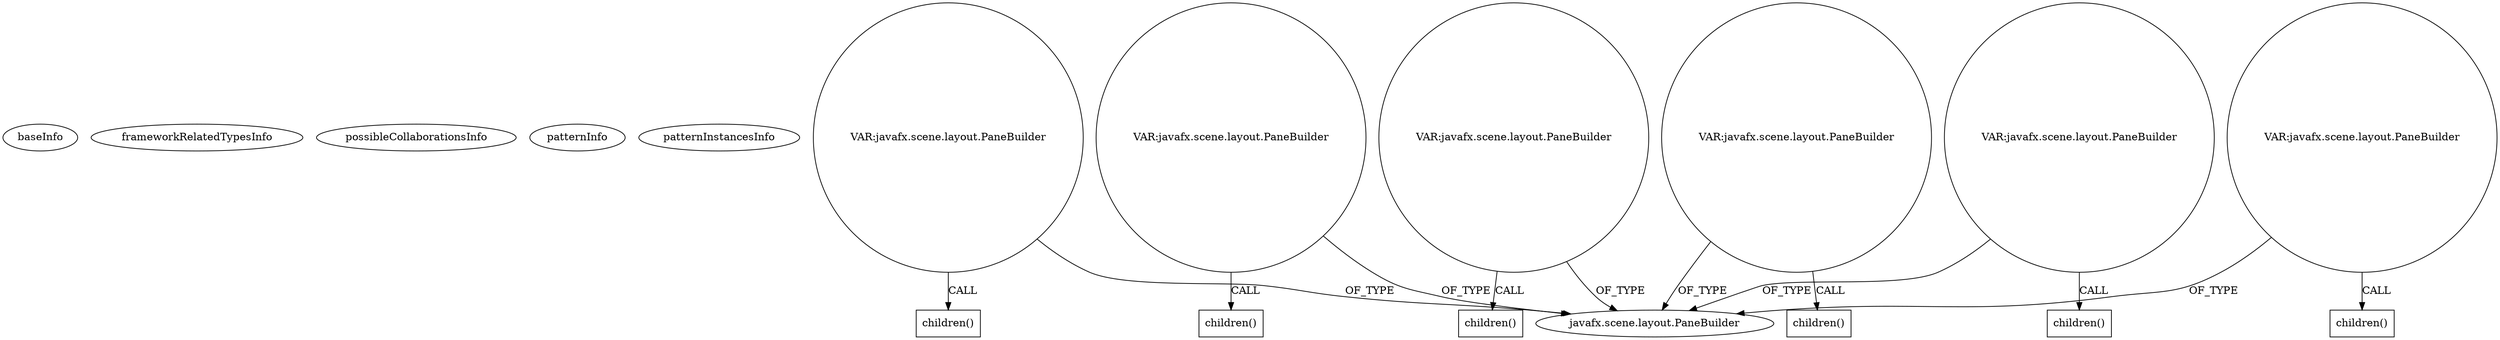 digraph {
baseInfo[graphId=2830,category="pattern",isAnonymous=false,possibleRelation=false]
frameworkRelatedTypesInfo[]
possibleCollaborationsInfo[]
patternInfo[frequency=2.0,patternRootClient=null]
patternInstancesInfo[0="yorlov-VirtualPointer~/yorlov-VirtualPointer/VirtualPointer-master/src/com/blogspot/captain1653/options/OptionsStage.java~OptionsStage~4889",1="SaiPradeepDandem-javafx2-gradient-builder~/SaiPradeepDandem-javafx2-gradient-builder/javafx2-gradient-builder-master/src/main/java/com/javafx/gradientbuilder/application/LinearSettingsLayout.java~LinearSettingsLayout~1172"]
38[label="javafx.scene.layout.PaneBuilder",vertexType="FRAMEWORK_CLASS_TYPE",isFrameworkType=false]
90[label="VAR:javafx.scene.layout.PaneBuilder",vertexType="VARIABLE_EXPRESION",isFrameworkType=false,shape=circle]
231[label="VAR:javafx.scene.layout.PaneBuilder",vertexType="VARIABLE_EXPRESION",isFrameworkType=false,shape=circle]
201[label="VAR:javafx.scene.layout.PaneBuilder",vertexType="VARIABLE_EXPRESION",isFrameworkType=false,shape=circle]
187[label="VAR:javafx.scene.layout.PaneBuilder",vertexType="VARIABLE_EXPRESION",isFrameworkType=false,shape=circle]
116[label="VAR:javafx.scene.layout.PaneBuilder",vertexType="VARIABLE_EXPRESION",isFrameworkType=false,shape=circle]
36[label="VAR:javafx.scene.layout.PaneBuilder",vertexType="VARIABLE_EXPRESION",isFrameworkType=false,shape=circle]
91[label="children()",vertexType="INSIDE_CALL",isFrameworkType=false,shape=box]
232[label="children()",vertexType="INSIDE_CALL",isFrameworkType=false,shape=box]
37[label="children()",vertexType="INSIDE_CALL",isFrameworkType=false,shape=box]
202[label="children()",vertexType="INSIDE_CALL",isFrameworkType=false,shape=box]
117[label="children()",vertexType="INSIDE_CALL",isFrameworkType=false,shape=box]
188[label="children()",vertexType="INSIDE_CALL",isFrameworkType=false,shape=box]
187->38[label="OF_TYPE"]
231->38[label="OF_TYPE"]
231->232[label="CALL"]
201->38[label="OF_TYPE"]
90->38[label="OF_TYPE"]
116->38[label="OF_TYPE"]
90->91[label="CALL"]
201->202[label="CALL"]
36->38[label="OF_TYPE"]
36->37[label="CALL"]
187->188[label="CALL"]
116->117[label="CALL"]
}
